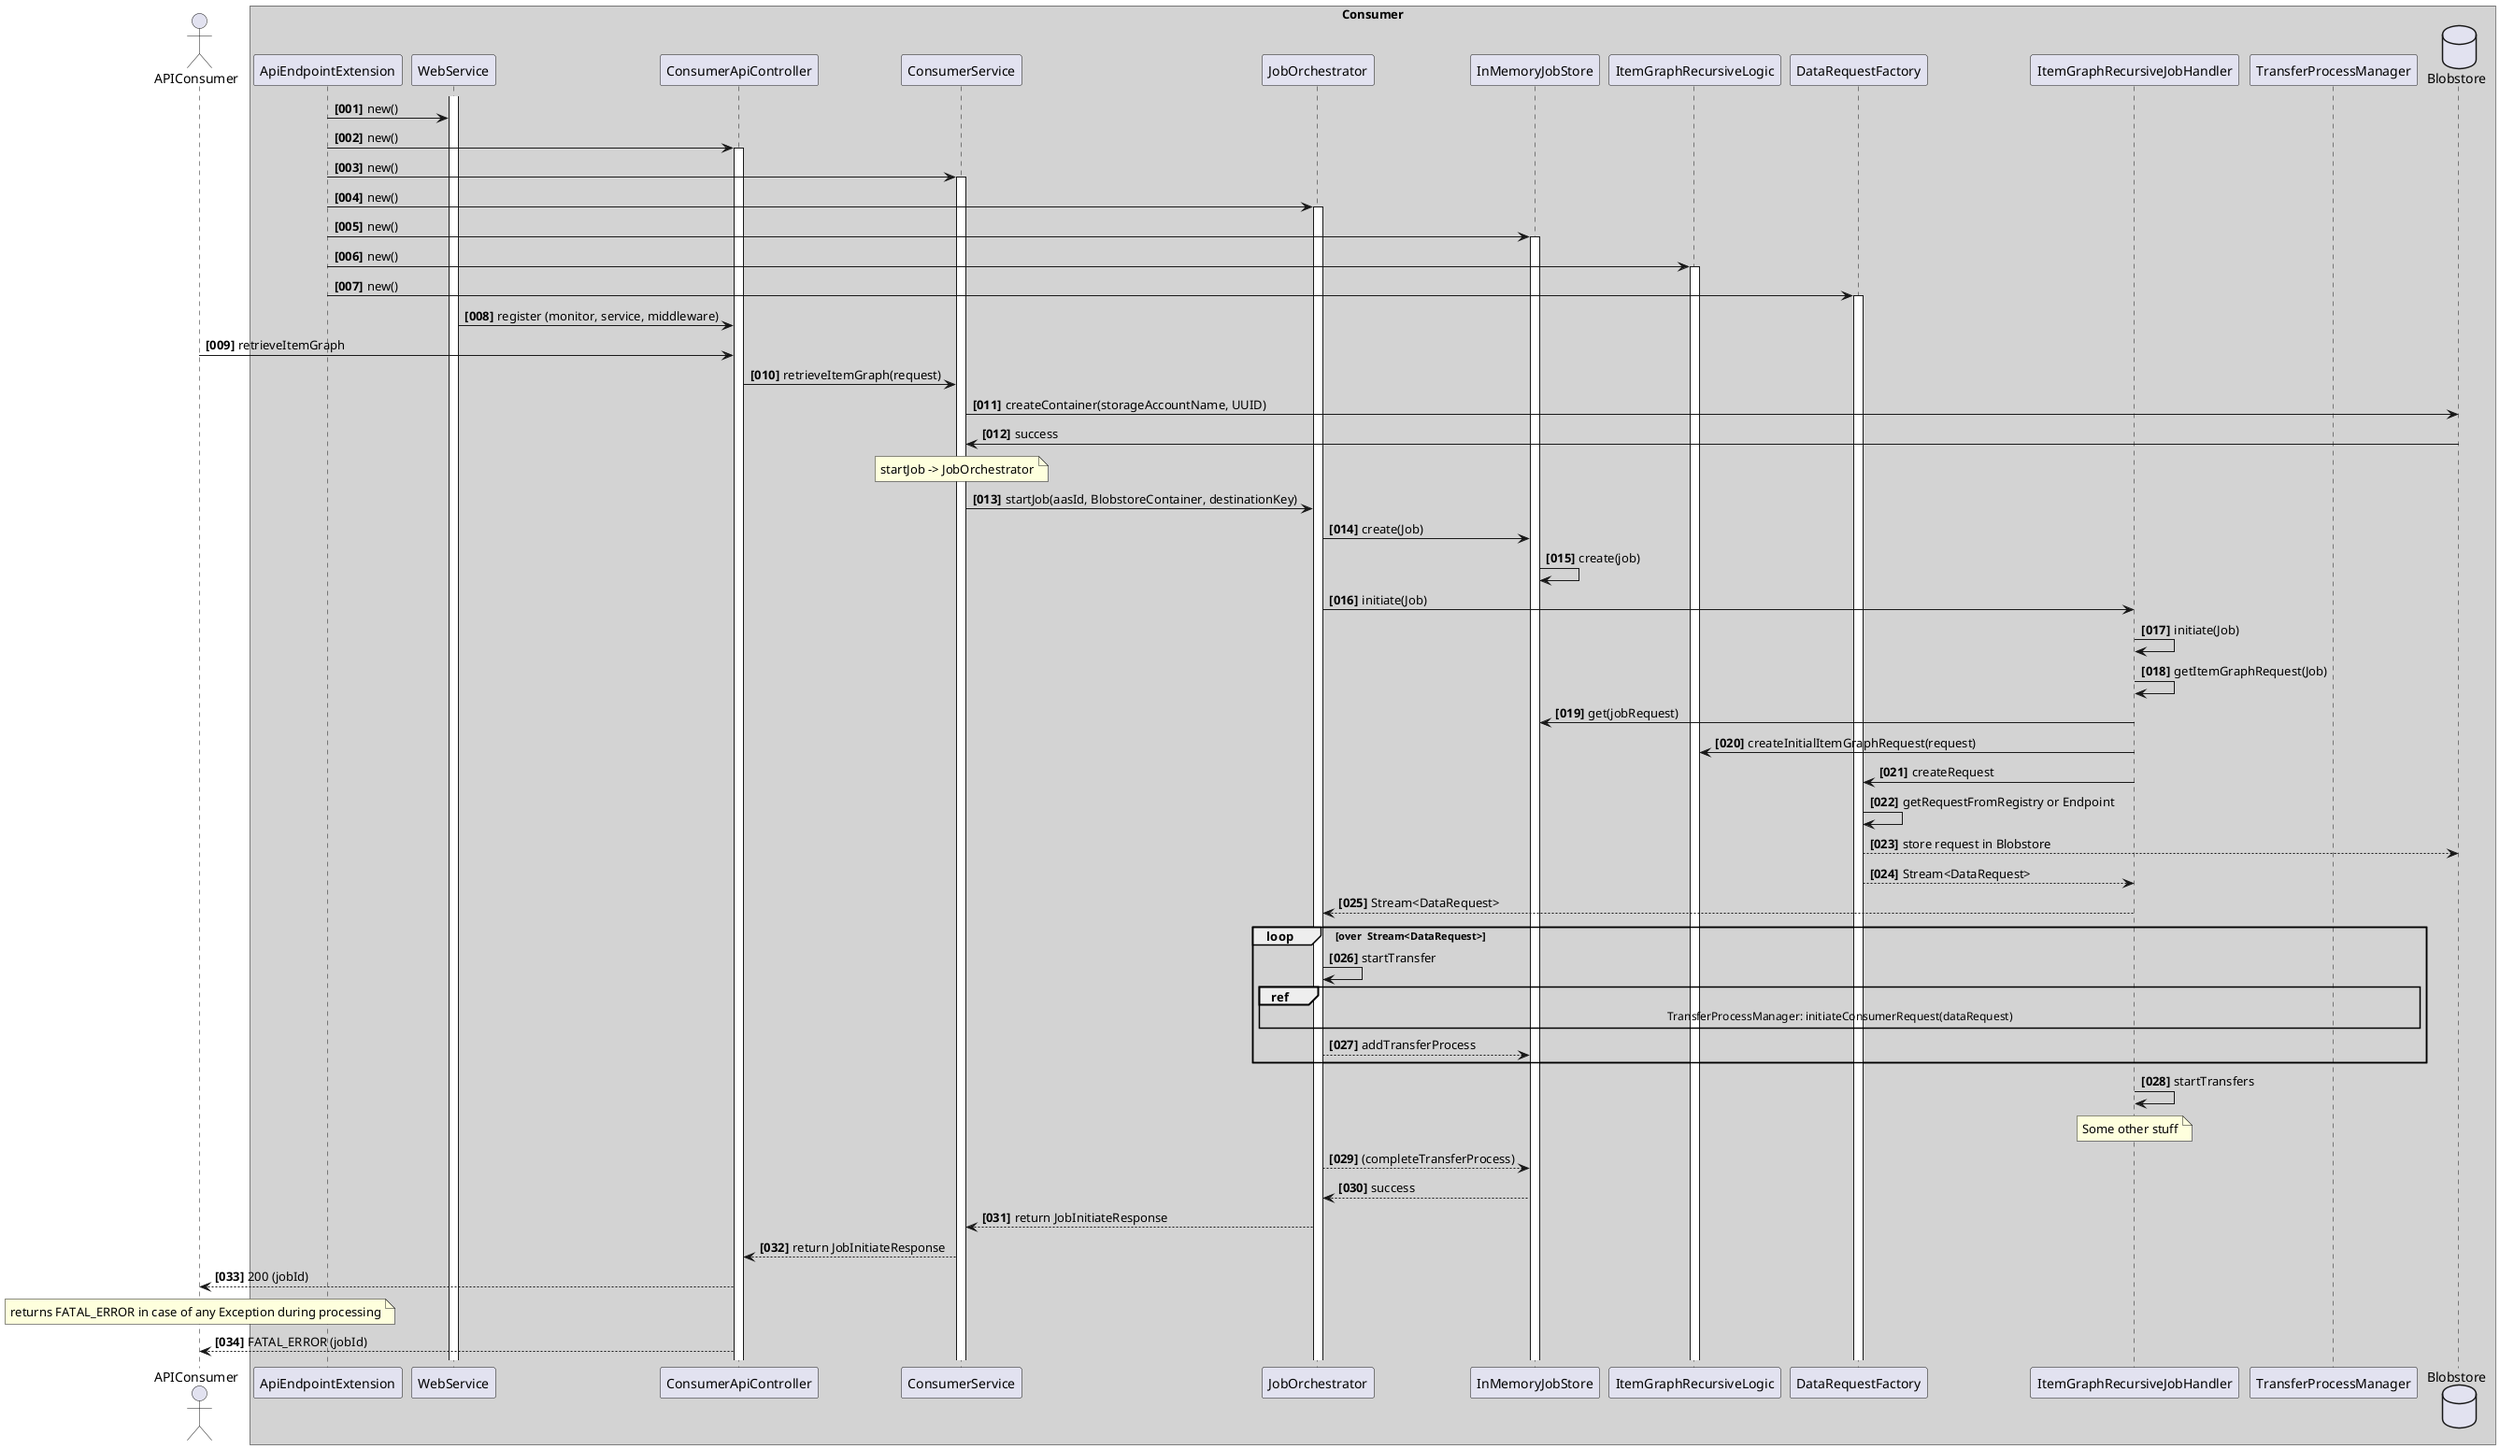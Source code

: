 @startuml
skinparam shadowing false

actor APIConsumer

autonumber "<b>[000]"

box "Consumer" #LightGrey
participant ApiEndpointExtension
activate WebService
ApiEndpointExtension -> WebService: new()
ApiEndpointExtension -> ConsumerApiController: new()
activate ConsumerApiController
ApiEndpointExtension -> ConsumerService: new()



activate ConsumerService
ApiEndpointExtension -> JobOrchestrator: new()
activate JobOrchestrator


ApiEndpointExtension -> InMemoryJobStore: new()
activate InMemoryJobStore
ApiEndpointExtension ->  ItemGraphRecursiveLogic: new()
activate ItemGraphRecursiveLogic
ApiEndpointExtension ->  DataRequestFactory: new()
activate DataRequestFactory
participant ItemGraphRecursiveJobHandler
participant TransferProcessManager
database Blobstore

WebService -> ConsumerApiController: register (monitor, service, middleware)

APIConsumer -> ConsumerApiController: retrieveItemGraph
ConsumerApiController -> ConsumerService : retrieveItemGraph(request)
ConsumerService -> Blobstore : createContainer(storageAccountName, UUID)
ConsumerService <- Blobstore : success
note over ConsumerService
startJob -> JobOrchestrator
end note
ConsumerService -> JobOrchestrator: startJob(aasId, BlobstoreContainer, destinationKey)
JobOrchestrator -> InMemoryJobStore: create(Job)


InMemoryJobStore -> InMemoryJobStore: create(job)
JobOrchestrator -> ItemGraphRecursiveJobHandler: initiate(Job)
ItemGraphRecursiveJobHandler -> ItemGraphRecursiveJobHandler: initiate(Job)
ItemGraphRecursiveJobHandler -> ItemGraphRecursiveJobHandler: getItemGraphRequest(Job)
ItemGraphRecursiveJobHandler -> InMemoryJobStore : get(jobRequest)


ItemGraphRecursiveJobHandler -> ItemGraphRecursiveLogic : createInitialItemGraphRequest(request)
ItemGraphRecursiveJobHandler -> DataRequestFactory :createRequest
DataRequestFactory -> DataRequestFactory: getRequestFromRegistry or Endpoint
DataRequestFactory --> Blobstore: store request in Blobstore
ItemGraphRecursiveJobHandler <-- DataRequestFactory: Stream<DataRequest>
JobOrchestrator <-- ItemGraphRecursiveJobHandler: Stream<DataRequest>
loop over  Stream<DataRequest>
    JobOrchestrator -> JobOrchestrator: startTransfer
    ref over JobOrchestrator, TransferProcessManager
        TransferProcessManager: initiateConsumerRequest(dataRequest)
    end ref
    JobOrchestrator --> InMemoryJobStore: addTransferProcess
end loop
ItemGraphRecursiveJobHandler -> ItemGraphRecursiveJobHandler:startTransfers
note over ItemGraphRecursiveJobHandler
    Some other stuff
end note
JobOrchestrator --> InMemoryJobStore: (completeTransferProcess)
JobOrchestrator <-- InMemoryJobStore: success
ConsumerService <-- JobOrchestrator:  return JobInitiateResponse
ConsumerApiController <-- ConsumerService:  return JobInitiateResponse
APIConsumer <-- ConsumerApiController: 200 (jobId)

note over APIConsumer
    returns FATAL_ERROR in case of any Exception during processing
end note
APIConsumer <-- ConsumerApiController: FATAL_ERROR (jobId)


@enduml